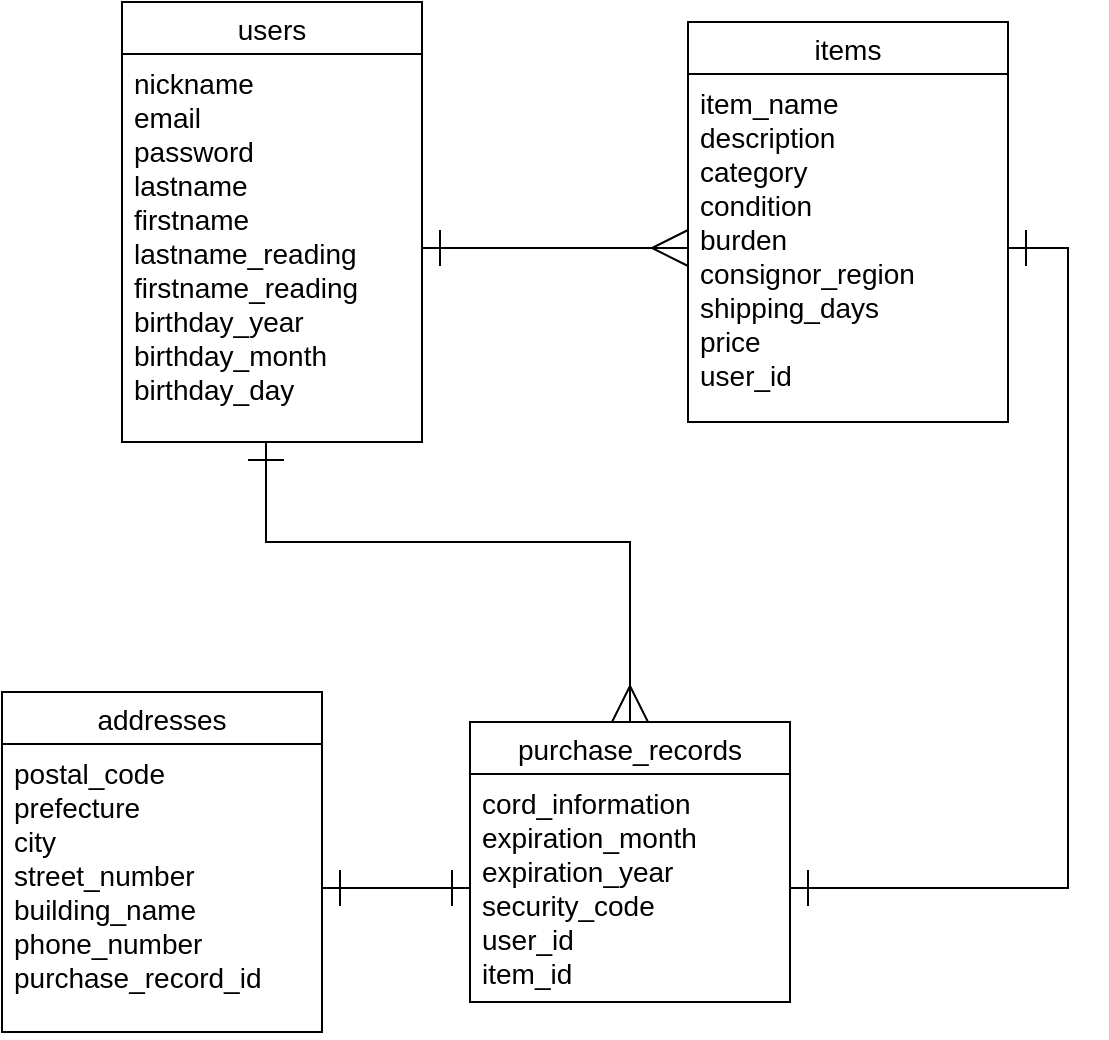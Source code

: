 <mxfile version="13.10.0" type="embed">
    <diagram id="gN0VSokvhrfHCbvqkT1D" name="Page-1">
        <mxGraphModel dx="898" dy="569" grid="1" gridSize="10" guides="1" tooltips="1" connect="1" arrows="1" fold="1" page="1" pageScale="1" pageWidth="850" pageHeight="1100" math="0" shadow="0">
            <root>
                <mxCell id="0"/>
                <mxCell id="1" parent="0"/>
                <mxCell id="2" value="users" style="swimlane;fontStyle=0;childLayout=stackLayout;horizontal=1;startSize=26;horizontalStack=0;resizeParent=1;resizeParentMax=0;resizeLast=0;collapsible=1;marginBottom=0;align=center;fontSize=14;" parent="1" vertex="1">
                    <mxGeometry x="230" y="50" width="150" height="220" as="geometry"/>
                </mxCell>
                <mxCell id="3" value="nickname&#10;email&#10;password&#10;lastname&#10;firstname&#10;lastname_reading&#10;firstname_reading&#10;birthday_year&#10;birthday_month&#10;birthday_day" style="text;strokeColor=none;fillColor=none;spacingLeft=4;spacingRight=4;overflow=hidden;rotatable=0;points=[[0,0.5],[1,0.5]];portConstraint=eastwest;fontSize=14;" parent="2" vertex="1">
                    <mxGeometry y="26" width="150" height="194" as="geometry"/>
                </mxCell>
                <mxCell id="6" style="edgeStyle=orthogonalEdgeStyle;rounded=0;orthogonalLoop=1;jettySize=auto;html=1;startArrow=ERmany;startFill=0;endArrow=ERone;endFill=0;endSize=16;startSize=16;fontSize=14;exitX=0;exitY=0.5;exitDx=0;exitDy=0;entryX=1;entryY=0.5;entryDx=0;entryDy=0;" parent="1" source="8" target="3" edge="1">
                    <mxGeometry relative="1" as="geometry">
                        <mxPoint x="274" y="210" as="targetPoint"/>
                        <mxPoint x="274" y="131" as="sourcePoint"/>
                    </mxGeometry>
                </mxCell>
                <mxCell id="7" value="items" style="swimlane;fontStyle=0;childLayout=stackLayout;horizontal=1;startSize=26;horizontalStack=0;resizeParent=1;resizeParentMax=0;resizeLast=0;collapsible=1;marginBottom=0;align=center;fontSize=14;rotation=0;" parent="1" vertex="1">
                    <mxGeometry x="513" y="60" width="160" height="200" as="geometry">
                        <mxRectangle x="500" y="110" width="50" height="26" as="alternateBounds"/>
                    </mxGeometry>
                </mxCell>
                <mxCell id="8" value="item_name&#10;description&#10;category&#10;condition&#10;burden&#10;consignor_region&#10;shipping_days&#10;price&#10;user_id" style="text;strokeColor=none;fillColor=none;spacingLeft=4;spacingRight=4;overflow=hidden;rotatable=0;points=[[0,0.5],[1,0.5]];portConstraint=eastwest;fontSize=14;rotation=0;" parent="7" vertex="1">
                    <mxGeometry y="26" width="160" height="174" as="geometry"/>
                </mxCell>
                <mxCell id="12" value="purchase_records" style="swimlane;fontStyle=0;childLayout=stackLayout;horizontal=1;startSize=26;horizontalStack=0;resizeParent=1;resizeParentMax=0;resizeLast=0;collapsible=1;marginBottom=0;align=center;fontSize=14;rotation=0;" vertex="1" parent="1">
                    <mxGeometry x="404" y="410" width="160" height="140" as="geometry">
                        <mxRectangle x="500" y="110" width="50" height="26" as="alternateBounds"/>
                    </mxGeometry>
                </mxCell>
                <mxCell id="13" value="cord_information&#10;expiration_month&#10;expiration_year&#10;security_code&#10;user_id&#10;item_id" style="text;strokeColor=none;fillColor=none;spacingLeft=4;spacingRight=4;overflow=hidden;rotatable=0;points=[[0,0.5],[1,0.5]];portConstraint=eastwest;fontSize=14;rotation=0;" vertex="1" parent="12">
                    <mxGeometry y="26" width="160" height="114" as="geometry"/>
                </mxCell>
                <mxCell id="14" value="addresses" style="swimlane;fontStyle=0;childLayout=stackLayout;horizontal=1;startSize=26;horizontalStack=0;resizeParent=1;resizeParentMax=0;resizeLast=0;collapsible=1;marginBottom=0;align=center;fontSize=14;rotation=0;" vertex="1" parent="1">
                    <mxGeometry x="170" y="395" width="160" height="170" as="geometry">
                        <mxRectangle x="500" y="110" width="50" height="26" as="alternateBounds"/>
                    </mxGeometry>
                </mxCell>
                <mxCell id="15" value="postal_code&#10;prefecture&#10;city&#10;street_number&#10;building_name&#10;phone_number&#10;purchase_record_id&#10;" style="text;strokeColor=none;fillColor=none;spacingLeft=4;spacingRight=4;overflow=hidden;rotatable=0;points=[[0,0.5],[1,0.5]];portConstraint=eastwest;fontSize=14;rotation=0;" vertex="1" parent="14">
                    <mxGeometry y="26" width="160" height="144" as="geometry"/>
                </mxCell>
                <mxCell id="16" style="edgeStyle=orthogonalEdgeStyle;rounded=0;orthogonalLoop=1;jettySize=auto;html=1;startArrow=ERmany;startFill=0;endArrow=ERone;endFill=0;endSize=16;startSize=16;fontSize=14;exitX=0.5;exitY=0;exitDx=0;exitDy=0;" edge="1" parent="1" source="12" target="3">
                    <mxGeometry relative="1" as="geometry">
                        <mxPoint x="200" y="290" as="targetPoint"/>
                        <mxPoint x="498" y="390" as="sourcePoint"/>
                        <Array as="points">
                            <mxPoint x="484" y="320"/>
                            <mxPoint x="302" y="320"/>
                        </Array>
                    </mxGeometry>
                </mxCell>
                <mxCell id="17" style="edgeStyle=orthogonalEdgeStyle;rounded=0;orthogonalLoop=1;jettySize=auto;html=1;startArrow=ERone;startFill=0;endArrow=ERone;endFill=0;endSize=16;startSize=16;fontSize=14;entryX=1;entryY=0.5;entryDx=0;entryDy=0;exitX=1;exitY=0.5;exitDx=0;exitDy=0;" edge="1" parent="1" source="13" target="8">
                    <mxGeometry relative="1" as="geometry">
                        <mxPoint x="570" y="440" as="targetPoint"/>
                        <mxPoint x="819" y="420" as="sourcePoint"/>
                    </mxGeometry>
                </mxCell>
                <mxCell id="18" style="edgeStyle=orthogonalEdgeStyle;rounded=0;orthogonalLoop=1;jettySize=auto;html=1;startArrow=ERone;startFill=0;endArrow=ERone;endFill=0;endSize=16;startSize=16;fontSize=14;entryX=1;entryY=0.5;entryDx=0;entryDy=0;exitX=0;exitY=0.5;exitDx=0;exitDy=0;" edge="1" parent="1" source="13" target="15">
                    <mxGeometry relative="1" as="geometry">
                        <mxPoint x="374" y="450" as="targetPoint"/>
                        <mxPoint x="299" y="700" as="sourcePoint"/>
                    </mxGeometry>
                </mxCell>
            </root>
        </mxGraphModel>
    </diagram>
</mxfile>
